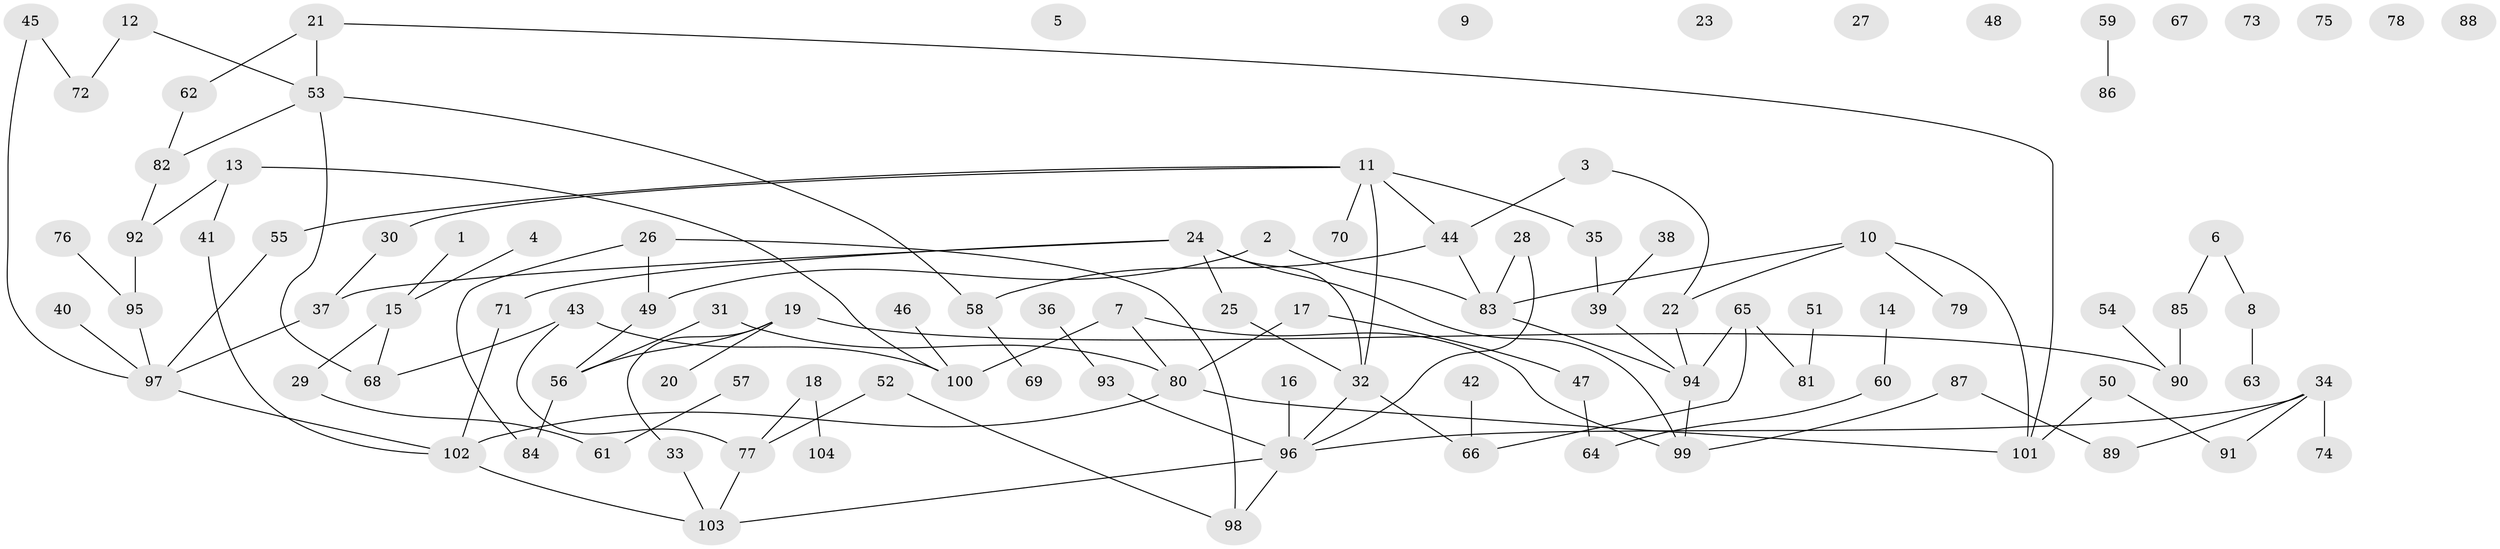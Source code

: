 // coarse degree distribution, {10: 0.047619047619047616, 6: 0.09523809523809523, 4: 0.19047619047619047, 9: 0.047619047619047616, 1: 0.14285714285714285, 3: 0.09523809523809523, 5: 0.09523809523809523, 2: 0.2857142857142857}
// Generated by graph-tools (version 1.1) at 2025/47/03/04/25 22:47:56]
// undirected, 104 vertices, 120 edges
graph export_dot {
  node [color=gray90,style=filled];
  1;
  2;
  3;
  4;
  5;
  6;
  7;
  8;
  9;
  10;
  11;
  12;
  13;
  14;
  15;
  16;
  17;
  18;
  19;
  20;
  21;
  22;
  23;
  24;
  25;
  26;
  27;
  28;
  29;
  30;
  31;
  32;
  33;
  34;
  35;
  36;
  37;
  38;
  39;
  40;
  41;
  42;
  43;
  44;
  45;
  46;
  47;
  48;
  49;
  50;
  51;
  52;
  53;
  54;
  55;
  56;
  57;
  58;
  59;
  60;
  61;
  62;
  63;
  64;
  65;
  66;
  67;
  68;
  69;
  70;
  71;
  72;
  73;
  74;
  75;
  76;
  77;
  78;
  79;
  80;
  81;
  82;
  83;
  84;
  85;
  86;
  87;
  88;
  89;
  90;
  91;
  92;
  93;
  94;
  95;
  96;
  97;
  98;
  99;
  100;
  101;
  102;
  103;
  104;
  1 -- 15;
  2 -- 49;
  2 -- 83;
  3 -- 22;
  3 -- 44;
  4 -- 15;
  6 -- 8;
  6 -- 85;
  7 -- 80;
  7 -- 99;
  7 -- 100;
  8 -- 63;
  10 -- 22;
  10 -- 79;
  10 -- 83;
  10 -- 101;
  11 -- 30;
  11 -- 32;
  11 -- 35;
  11 -- 44;
  11 -- 55;
  11 -- 70;
  12 -- 53;
  12 -- 72;
  13 -- 41;
  13 -- 92;
  13 -- 100;
  14 -- 60;
  15 -- 29;
  15 -- 68;
  16 -- 96;
  17 -- 47;
  17 -- 80;
  18 -- 77;
  18 -- 104;
  19 -- 20;
  19 -- 33;
  19 -- 56;
  19 -- 90;
  21 -- 53;
  21 -- 62;
  21 -- 101;
  22 -- 94;
  24 -- 25;
  24 -- 32;
  24 -- 37;
  24 -- 71;
  24 -- 99;
  25 -- 32;
  26 -- 49;
  26 -- 84;
  26 -- 98;
  28 -- 83;
  28 -- 96;
  29 -- 61;
  30 -- 37;
  31 -- 56;
  31 -- 80;
  32 -- 66;
  32 -- 96;
  33 -- 103;
  34 -- 74;
  34 -- 89;
  34 -- 91;
  34 -- 96;
  35 -- 39;
  36 -- 93;
  37 -- 97;
  38 -- 39;
  39 -- 94;
  40 -- 97;
  41 -- 102;
  42 -- 66;
  43 -- 68;
  43 -- 77;
  43 -- 100;
  44 -- 58;
  44 -- 83;
  45 -- 72;
  45 -- 97;
  46 -- 100;
  47 -- 64;
  49 -- 56;
  50 -- 91;
  50 -- 101;
  51 -- 81;
  52 -- 77;
  52 -- 98;
  53 -- 58;
  53 -- 68;
  53 -- 82;
  54 -- 90;
  55 -- 97;
  56 -- 84;
  57 -- 61;
  58 -- 69;
  59 -- 86;
  60 -- 64;
  62 -- 82;
  65 -- 66;
  65 -- 81;
  65 -- 94;
  71 -- 102;
  76 -- 95;
  77 -- 103;
  80 -- 101;
  80 -- 102;
  82 -- 92;
  83 -- 94;
  85 -- 90;
  87 -- 89;
  87 -- 99;
  92 -- 95;
  93 -- 96;
  94 -- 99;
  95 -- 97;
  96 -- 98;
  96 -- 103;
  97 -- 102;
  102 -- 103;
}

